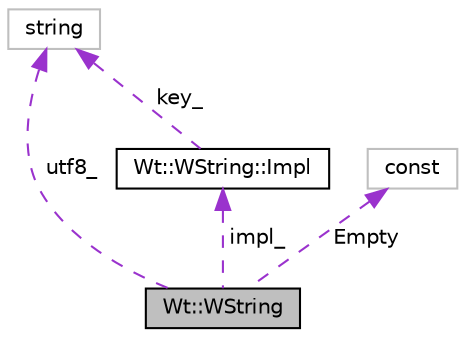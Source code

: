 digraph "Wt::WString"
{
 // LATEX_PDF_SIZE
  edge [fontname="Helvetica",fontsize="10",labelfontname="Helvetica",labelfontsize="10"];
  node [fontname="Helvetica",fontsize="10",shape=record];
  Node1 [label="Wt::WString",height=0.2,width=0.4,color="black", fillcolor="grey75", style="filled", fontcolor="black",tooltip="A value class which describes a locale-aware unicode string."];
  Node2 -> Node1 [dir="back",color="darkorchid3",fontsize="10",style="dashed",label=" impl_" ];
  Node2 [label="Wt::WString::Impl",height=0.2,width=0.4,color="black", fillcolor="white", style="filled",URL="$structWt_1_1WString_1_1Impl.html",tooltip=" "];
  Node3 -> Node2 [dir="back",color="darkorchid3",fontsize="10",style="dashed",label=" key_" ];
  Node3 [label="string",height=0.2,width=0.4,color="grey75", fillcolor="white", style="filled",tooltip=" "];
  Node3 -> Node1 [dir="back",color="darkorchid3",fontsize="10",style="dashed",label=" utf8_" ];
  Node4 -> Node1 [dir="back",color="darkorchid3",fontsize="10",style="dashed",label=" Empty" ];
  Node4 [label="const",height=0.2,width=0.4,color="grey75", fillcolor="white", style="filled",tooltip=" "];
}
